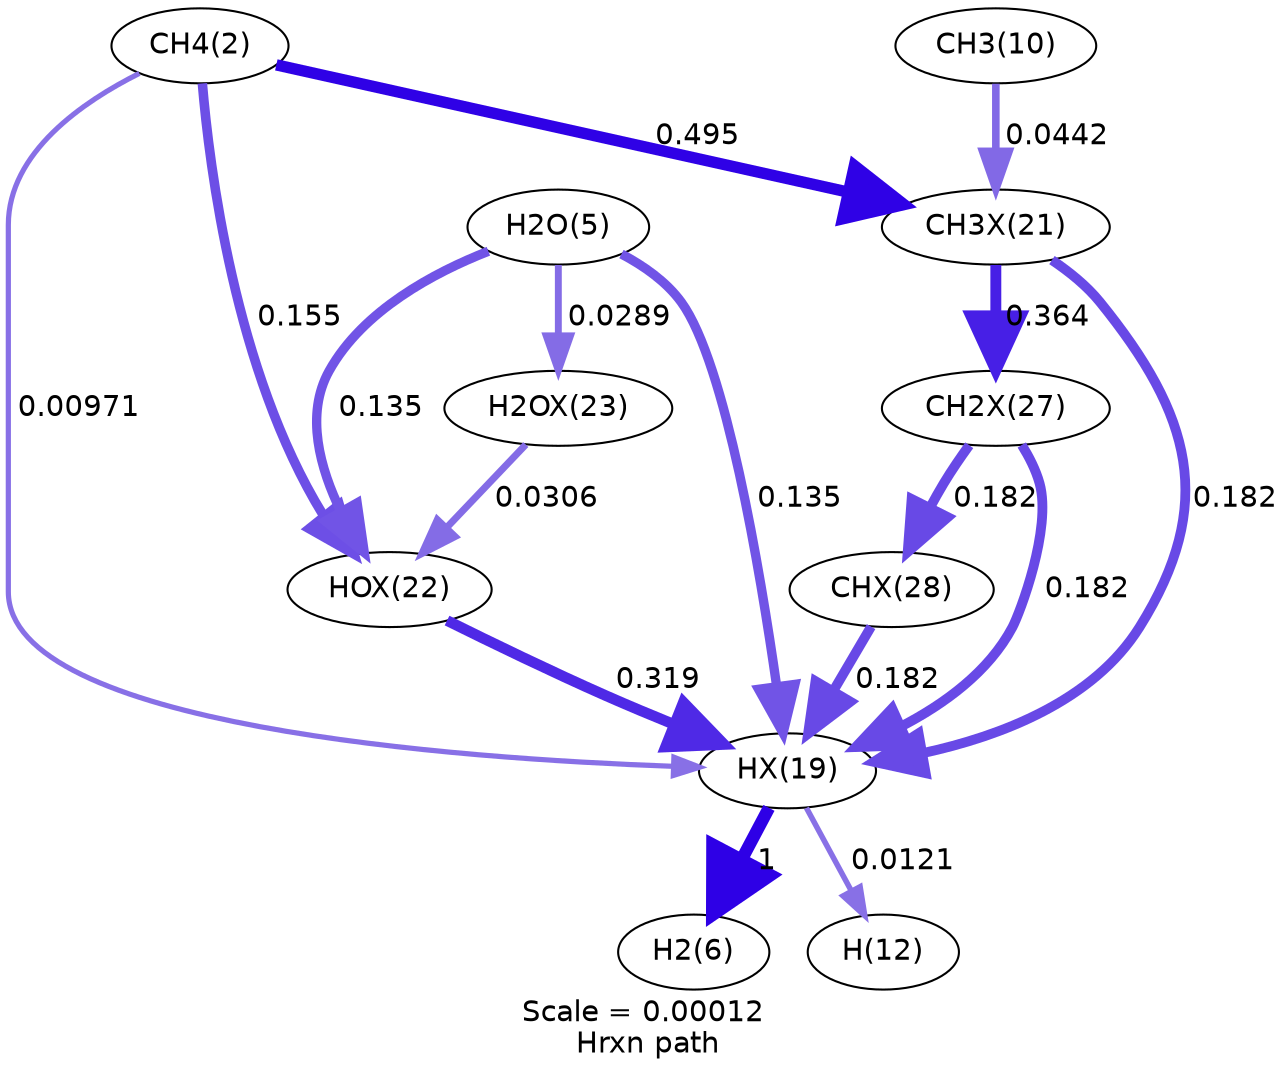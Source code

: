 digraph reaction_paths {
center=1;
s3 -> s28[fontname="Helvetica", penwidth=2.5, arrowsize=1.25, color="0.7, 0.51, 0.9"
, label=" 0.00971"];
s3 -> s31[fontname="Helvetica", penwidth=4.59, arrowsize=2.3, color="0.7, 0.655, 0.9"
, label=" 0.155"];
s3 -> s30[fontname="Helvetica", penwidth=5.47, arrowsize=2.73, color="0.7, 0.995, 0.9"
, label=" 0.495"];
s28 -> s7[fontname="Helvetica", penwidth=6, arrowsize=3, color="0.7, 1.5, 0.9"
, label=" 1"];
s28 -> s13[fontname="Helvetica", penwidth=2.66, arrowsize=1.33, color="0.7, 0.512, 0.9"
, label=" 0.0121"];
s31 -> s28[fontname="Helvetica", penwidth=5.14, arrowsize=2.57, color="0.7, 0.819, 0.9"
, label=" 0.319"];
s6 -> s28[fontname="Helvetica", penwidth=4.49, arrowsize=2.24, color="0.7, 0.635, 0.9"
, label=" 0.135"];
s30 -> s28[fontname="Helvetica", penwidth=4.71, arrowsize=2.36, color="0.7, 0.682, 0.9"
, label=" 0.182"];
s36 -> s28[fontname="Helvetica", penwidth=4.71, arrowsize=2.36, color="0.7, 0.682, 0.9"
, label=" 0.182"];
s37 -> s28[fontname="Helvetica", penwidth=4.71, arrowsize=2.36, color="0.7, 0.682, 0.9"
, label=" 0.182"];
s6 -> s31[fontname="Helvetica", penwidth=4.49, arrowsize=2.24, color="0.7, 0.635, 0.9"
, label=" 0.135"];
s32 -> s31[fontname="Helvetica", penwidth=3.37, arrowsize=1.68, color="0.7, 0.531, 0.9"
, label=" 0.0306"];
s6 -> s32[fontname="Helvetica", penwidth=3.32, arrowsize=1.66, color="0.7, 0.529, 0.9"
, label=" 0.0289"];
s11 -> s30[fontname="Helvetica", penwidth=3.64, arrowsize=1.82, color="0.7, 0.544, 0.9"
, label=" 0.0442"];
s30 -> s36[fontname="Helvetica", penwidth=5.24, arrowsize=2.62, color="0.7, 0.864, 0.9"
, label=" 0.364"];
s36 -> s37[fontname="Helvetica", penwidth=4.71, arrowsize=2.36, color="0.7, 0.682, 0.9"
, label=" 0.182"];
s3 [ fontname="Helvetica", label="CH4(2)"];
s6 [ fontname="Helvetica", label="H2O(5)"];
s7 [ fontname="Helvetica", label="H2(6)"];
s11 [ fontname="Helvetica", label="CH3(10)"];
s13 [ fontname="Helvetica", label="H(12)"];
s28 [ fontname="Helvetica", label="HX(19)"];
s30 [ fontname="Helvetica", label="CH3X(21)"];
s31 [ fontname="Helvetica", label="HOX(22)"];
s32 [ fontname="Helvetica", label="H2OX(23)"];
s36 [ fontname="Helvetica", label="CH2X(27)"];
s37 [ fontname="Helvetica", label="CHX(28)"];
 label = "Scale = 0.00012\l Hrxn path";
 fontname = "Helvetica";
}
